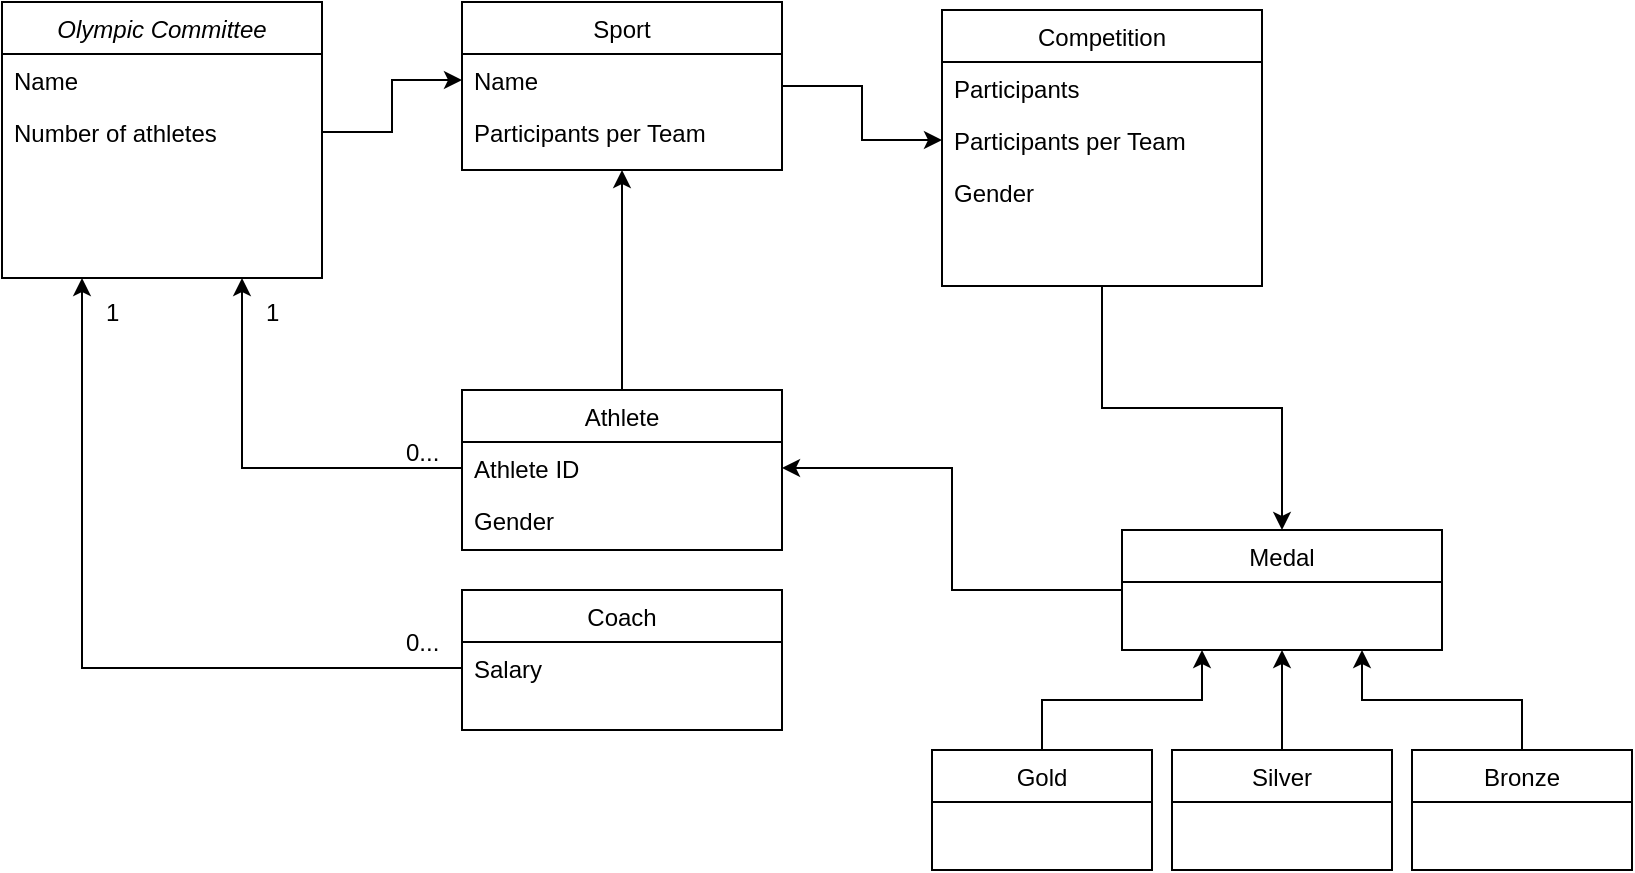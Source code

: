 <mxfile version="15.7.3" type="device"><diagram id="C5RBs43oDa-KdzZeNtuy" name="Page-1"><mxGraphModel dx="1422" dy="794" grid="1" gridSize="10" guides="1" tooltips="1" connect="1" arrows="1" fold="1" page="1" pageScale="1" pageWidth="827" pageHeight="1169" math="0" shadow="0"><root><mxCell id="WIyWlLk6GJQsqaUBKTNV-0"/><mxCell id="WIyWlLk6GJQsqaUBKTNV-1" parent="WIyWlLk6GJQsqaUBKTNV-0"/><mxCell id="XRuyuBpXfUFZvC4480IQ-0" value="Olympic Committee" style="swimlane;fontStyle=2;align=center;verticalAlign=top;childLayout=stackLayout;horizontal=1;startSize=26;horizontalStack=0;resizeParent=1;resizeLast=0;collapsible=1;marginBottom=0;rounded=0;shadow=0;strokeWidth=1;" vertex="1" parent="WIyWlLk6GJQsqaUBKTNV-1"><mxGeometry x="6" y="20" width="160" height="138" as="geometry"><mxRectangle x="230" y="140" width="160" height="26" as="alternateBounds"/></mxGeometry></mxCell><mxCell id="XRuyuBpXfUFZvC4480IQ-1" value="Name" style="text;align=left;verticalAlign=top;spacingLeft=4;spacingRight=4;overflow=hidden;rotatable=0;points=[[0,0.5],[1,0.5]];portConstraint=eastwest;" vertex="1" parent="XRuyuBpXfUFZvC4480IQ-0"><mxGeometry y="26" width="160" height="26" as="geometry"/></mxCell><mxCell id="XRuyuBpXfUFZvC4480IQ-3" value="Number of athletes" style="text;align=left;verticalAlign=top;spacingLeft=4;spacingRight=4;overflow=hidden;rotatable=0;points=[[0,0.5],[1,0.5]];portConstraint=eastwest;" vertex="1" parent="XRuyuBpXfUFZvC4480IQ-0"><mxGeometry y="52" width="160" height="26" as="geometry"/></mxCell><mxCell id="XRuyuBpXfUFZvC4480IQ-65" style="edgeStyle=orthogonalEdgeStyle;rounded=0;orthogonalLoop=1;jettySize=auto;html=1;exitX=0.5;exitY=1;exitDx=0;exitDy=0;entryX=0.5;entryY=0;entryDx=0;entryDy=0;" edge="1" parent="WIyWlLk6GJQsqaUBKTNV-1" source="XRuyuBpXfUFZvC4480IQ-4" target="XRuyuBpXfUFZvC4480IQ-59"><mxGeometry relative="1" as="geometry"/></mxCell><mxCell id="XRuyuBpXfUFZvC4480IQ-4" value="Competition" style="swimlane;fontStyle=0;align=center;verticalAlign=top;childLayout=stackLayout;horizontal=1;startSize=26;horizontalStack=0;resizeParent=1;resizeLast=0;collapsible=1;marginBottom=0;rounded=0;shadow=0;strokeWidth=1;" vertex="1" parent="WIyWlLk6GJQsqaUBKTNV-1"><mxGeometry x="476" y="24" width="160" height="138" as="geometry"><mxRectangle x="130" y="380" width="160" height="26" as="alternateBounds"/></mxGeometry></mxCell><mxCell id="XRuyuBpXfUFZvC4480IQ-5" value="Participants" style="text;align=left;verticalAlign=top;spacingLeft=4;spacingRight=4;overflow=hidden;rotatable=0;points=[[0,0.5],[1,0.5]];portConstraint=eastwest;" vertex="1" parent="XRuyuBpXfUFZvC4480IQ-4"><mxGeometry y="26" width="160" height="26" as="geometry"/></mxCell><mxCell id="XRuyuBpXfUFZvC4480IQ-6" value="Participants per Team" style="text;align=left;verticalAlign=top;spacingLeft=4;spacingRight=4;overflow=hidden;rotatable=0;points=[[0,0.5],[1,0.5]];portConstraint=eastwest;rounded=0;shadow=0;html=0;" vertex="1" parent="XRuyuBpXfUFZvC4480IQ-4"><mxGeometry y="52" width="160" height="26" as="geometry"/></mxCell><mxCell id="XRuyuBpXfUFZvC4480IQ-43" value="Gender" style="text;align=left;verticalAlign=top;spacingLeft=4;spacingRight=4;overflow=hidden;rotatable=0;points=[[0,0.5],[1,0.5]];portConstraint=eastwest;rounded=0;shadow=0;html=0;" vertex="1" parent="XRuyuBpXfUFZvC4480IQ-4"><mxGeometry y="78" width="160" height="26" as="geometry"/></mxCell><mxCell id="XRuyuBpXfUFZvC4480IQ-45" style="edgeStyle=orthogonalEdgeStyle;rounded=0;orthogonalLoop=1;jettySize=auto;html=1;exitX=1;exitY=0.5;exitDx=0;exitDy=0;entryX=0;entryY=0.5;entryDx=0;entryDy=0;" edge="1" parent="WIyWlLk6GJQsqaUBKTNV-1" source="XRuyuBpXfUFZvC4480IQ-7" target="XRuyuBpXfUFZvC4480IQ-6"><mxGeometry relative="1" as="geometry"/></mxCell><mxCell id="XRuyuBpXfUFZvC4480IQ-7" value="Sport" style="swimlane;fontStyle=0;align=center;verticalAlign=top;childLayout=stackLayout;horizontal=1;startSize=26;horizontalStack=0;resizeParent=1;resizeLast=0;collapsible=1;marginBottom=0;rounded=0;shadow=0;strokeWidth=1;" vertex="1" parent="WIyWlLk6GJQsqaUBKTNV-1"><mxGeometry x="236" y="20" width="160" height="84" as="geometry"><mxRectangle x="130" y="380" width="160" height="26" as="alternateBounds"/></mxGeometry></mxCell><mxCell id="XRuyuBpXfUFZvC4480IQ-8" value="Name" style="text;align=left;verticalAlign=top;spacingLeft=4;spacingRight=4;overflow=hidden;rotatable=0;points=[[0,0.5],[1,0.5]];portConstraint=eastwest;" vertex="1" parent="XRuyuBpXfUFZvC4480IQ-7"><mxGeometry y="26" width="160" height="26" as="geometry"/></mxCell><mxCell id="XRuyuBpXfUFZvC4480IQ-9" value="Participants per Team" style="text;align=left;verticalAlign=top;spacingLeft=4;spacingRight=4;overflow=hidden;rotatable=0;points=[[0,0.5],[1,0.5]];portConstraint=eastwest;rounded=0;shadow=0;html=0;" vertex="1" parent="XRuyuBpXfUFZvC4480IQ-7"><mxGeometry y="52" width="160" height="26" as="geometry"/></mxCell><mxCell id="XRuyuBpXfUFZvC4480IQ-44" style="edgeStyle=orthogonalEdgeStyle;rounded=0;orthogonalLoop=1;jettySize=auto;html=1;exitX=0.5;exitY=0;exitDx=0;exitDy=0;entryX=0.5;entryY=1;entryDx=0;entryDy=0;" edge="1" parent="WIyWlLk6GJQsqaUBKTNV-1" source="XRuyuBpXfUFZvC4480IQ-39" target="XRuyuBpXfUFZvC4480IQ-7"><mxGeometry relative="1" as="geometry"/></mxCell><mxCell id="XRuyuBpXfUFZvC4480IQ-39" value="Athlete" style="swimlane;fontStyle=0;align=center;verticalAlign=top;childLayout=stackLayout;horizontal=1;startSize=26;horizontalStack=0;resizeParent=1;resizeLast=0;collapsible=1;marginBottom=0;rounded=0;shadow=0;strokeWidth=1;" vertex="1" parent="WIyWlLk6GJQsqaUBKTNV-1"><mxGeometry x="236" y="214" width="160" height="80" as="geometry"><mxRectangle x="130" y="380" width="160" height="26" as="alternateBounds"/></mxGeometry></mxCell><mxCell id="XRuyuBpXfUFZvC4480IQ-40" value="Athlete ID" style="text;align=left;verticalAlign=top;spacingLeft=4;spacingRight=4;overflow=hidden;rotatable=0;points=[[0,0.5],[1,0.5]];portConstraint=eastwest;" vertex="1" parent="XRuyuBpXfUFZvC4480IQ-39"><mxGeometry y="26" width="160" height="26" as="geometry"/></mxCell><mxCell id="XRuyuBpXfUFZvC4480IQ-41" value="Gender" style="text;align=left;verticalAlign=top;spacingLeft=4;spacingRight=4;overflow=hidden;rotatable=0;points=[[0,0.5],[1,0.5]];portConstraint=eastwest;rounded=0;shadow=0;html=0;" vertex="1" parent="XRuyuBpXfUFZvC4480IQ-39"><mxGeometry y="52" width="160" height="26" as="geometry"/></mxCell><mxCell id="XRuyuBpXfUFZvC4480IQ-42" style="edgeStyle=orthogonalEdgeStyle;rounded=0;orthogonalLoop=1;jettySize=auto;html=1;exitX=0;exitY=0.5;exitDx=0;exitDy=0;entryX=0.75;entryY=1;entryDx=0;entryDy=0;" edge="1" parent="WIyWlLk6GJQsqaUBKTNV-1" source="XRuyuBpXfUFZvC4480IQ-40" target="XRuyuBpXfUFZvC4480IQ-0"><mxGeometry relative="1" as="geometry"/></mxCell><mxCell id="XRuyuBpXfUFZvC4480IQ-47" style="edgeStyle=orthogonalEdgeStyle;rounded=0;orthogonalLoop=1;jettySize=auto;html=1;exitX=1;exitY=0.5;exitDx=0;exitDy=0;entryX=0;entryY=0.5;entryDx=0;entryDy=0;" edge="1" parent="WIyWlLk6GJQsqaUBKTNV-1" source="XRuyuBpXfUFZvC4480IQ-3" target="XRuyuBpXfUFZvC4480IQ-8"><mxGeometry relative="1" as="geometry"/></mxCell><mxCell id="XRuyuBpXfUFZvC4480IQ-48" value="0..." style="resizable=0;align=left;verticalAlign=bottom;labelBackgroundColor=none;fontSize=12;" connectable="0" vertex="1" parent="WIyWlLk6GJQsqaUBKTNV-1"><mxGeometry x="206" y="254" as="geometry"/></mxCell><mxCell id="XRuyuBpXfUFZvC4480IQ-49" value="1" style="resizable=0;align=left;verticalAlign=bottom;labelBackgroundColor=none;fontSize=12;" connectable="0" vertex="1" parent="WIyWlLk6GJQsqaUBKTNV-1"><mxGeometry x="136" y="184" as="geometry"/></mxCell><mxCell id="XRuyuBpXfUFZvC4480IQ-57" value="Coach" style="swimlane;fontStyle=0;align=center;verticalAlign=top;childLayout=stackLayout;horizontal=1;startSize=26;horizontalStack=0;resizeParent=1;resizeLast=0;collapsible=1;marginBottom=0;rounded=0;shadow=0;strokeWidth=1;" vertex="1" parent="WIyWlLk6GJQsqaUBKTNV-1"><mxGeometry x="236" y="314" width="160" height="70" as="geometry"><mxRectangle x="340" y="380" width="170" height="26" as="alternateBounds"/></mxGeometry></mxCell><mxCell id="XRuyuBpXfUFZvC4480IQ-58" value="Salary" style="text;align=left;verticalAlign=top;spacingLeft=4;spacingRight=4;overflow=hidden;rotatable=0;points=[[0,0.5],[1,0.5]];portConstraint=eastwest;" vertex="1" parent="XRuyuBpXfUFZvC4480IQ-57"><mxGeometry y="26" width="160" height="26" as="geometry"/></mxCell><mxCell id="XRuyuBpXfUFZvC4480IQ-66" style="edgeStyle=orthogonalEdgeStyle;rounded=0;orthogonalLoop=1;jettySize=auto;html=1;exitX=0;exitY=0.5;exitDx=0;exitDy=0;entryX=1;entryY=0.5;entryDx=0;entryDy=0;" edge="1" parent="WIyWlLk6GJQsqaUBKTNV-1" source="XRuyuBpXfUFZvC4480IQ-59" target="XRuyuBpXfUFZvC4480IQ-40"><mxGeometry relative="1" as="geometry"/></mxCell><mxCell id="XRuyuBpXfUFZvC4480IQ-59" value="Medal" style="swimlane;fontStyle=0;align=center;verticalAlign=top;childLayout=stackLayout;horizontal=1;startSize=26;horizontalStack=0;resizeParent=1;resizeLast=0;collapsible=1;marginBottom=0;rounded=0;shadow=0;strokeWidth=1;" vertex="1" parent="WIyWlLk6GJQsqaUBKTNV-1"><mxGeometry x="566" y="284" width="160" height="60" as="geometry"><mxRectangle x="340" y="380" width="170" height="26" as="alternateBounds"/></mxGeometry></mxCell><mxCell id="XRuyuBpXfUFZvC4480IQ-62" value="1" style="resizable=0;align=left;verticalAlign=bottom;labelBackgroundColor=none;fontSize=12;" connectable="0" vertex="1" parent="WIyWlLk6GJQsqaUBKTNV-1"><mxGeometry x="56" y="184" as="geometry"/></mxCell><mxCell id="XRuyuBpXfUFZvC4480IQ-63" value="0..." style="resizable=0;align=left;verticalAlign=bottom;labelBackgroundColor=none;fontSize=12;" connectable="0" vertex="1" parent="WIyWlLk6GJQsqaUBKTNV-1"><mxGeometry x="206" y="349" as="geometry"/></mxCell><mxCell id="XRuyuBpXfUFZvC4480IQ-75" style="edgeStyle=orthogonalEdgeStyle;rounded=0;orthogonalLoop=1;jettySize=auto;html=1;exitX=0.5;exitY=0;exitDx=0;exitDy=0;entryX=0.5;entryY=1;entryDx=0;entryDy=0;" edge="1" parent="WIyWlLk6GJQsqaUBKTNV-1" source="XRuyuBpXfUFZvC4480IQ-70" target="XRuyuBpXfUFZvC4480IQ-59"><mxGeometry relative="1" as="geometry"/></mxCell><mxCell id="XRuyuBpXfUFZvC4480IQ-70" value="Silver" style="swimlane;fontStyle=0;align=center;verticalAlign=top;childLayout=stackLayout;horizontal=1;startSize=26;horizontalStack=0;resizeParent=1;resizeLast=0;collapsible=1;marginBottom=0;rounded=0;shadow=0;strokeWidth=1;" vertex="1" parent="WIyWlLk6GJQsqaUBKTNV-1"><mxGeometry x="591" y="394" width="110" height="60" as="geometry"><mxRectangle x="340" y="380" width="170" height="26" as="alternateBounds"/></mxGeometry></mxCell><mxCell id="XRuyuBpXfUFZvC4480IQ-77" style="edgeStyle=orthogonalEdgeStyle;rounded=0;orthogonalLoop=1;jettySize=auto;html=1;exitX=0.5;exitY=0;exitDx=0;exitDy=0;entryX=0.25;entryY=1;entryDx=0;entryDy=0;" edge="1" parent="WIyWlLk6GJQsqaUBKTNV-1" source="XRuyuBpXfUFZvC4480IQ-71" target="XRuyuBpXfUFZvC4480IQ-59"><mxGeometry relative="1" as="geometry"/></mxCell><mxCell id="XRuyuBpXfUFZvC4480IQ-71" value="Gold" style="swimlane;fontStyle=0;align=center;verticalAlign=top;childLayout=stackLayout;horizontal=1;startSize=26;horizontalStack=0;resizeParent=1;resizeLast=0;collapsible=1;marginBottom=0;rounded=0;shadow=0;strokeWidth=1;" vertex="1" parent="WIyWlLk6GJQsqaUBKTNV-1"><mxGeometry x="471" y="394" width="110" height="60" as="geometry"><mxRectangle x="340" y="380" width="170" height="26" as="alternateBounds"/></mxGeometry></mxCell><mxCell id="XRuyuBpXfUFZvC4480IQ-78" style="edgeStyle=orthogonalEdgeStyle;rounded=0;orthogonalLoop=1;jettySize=auto;html=1;exitX=0.5;exitY=0;exitDx=0;exitDy=0;entryX=0.75;entryY=1;entryDx=0;entryDy=0;" edge="1" parent="WIyWlLk6GJQsqaUBKTNV-1" source="XRuyuBpXfUFZvC4480IQ-73" target="XRuyuBpXfUFZvC4480IQ-59"><mxGeometry relative="1" as="geometry"/></mxCell><mxCell id="XRuyuBpXfUFZvC4480IQ-73" value="Bronze" style="swimlane;fontStyle=0;align=center;verticalAlign=top;childLayout=stackLayout;horizontal=1;startSize=26;horizontalStack=0;resizeParent=1;resizeLast=0;collapsible=1;marginBottom=0;rounded=0;shadow=0;strokeWidth=1;" vertex="1" parent="WIyWlLk6GJQsqaUBKTNV-1"><mxGeometry x="711" y="394" width="110" height="60" as="geometry"><mxRectangle x="340" y="380" width="170" height="26" as="alternateBounds"/></mxGeometry></mxCell><mxCell id="XRuyuBpXfUFZvC4480IQ-79" style="edgeStyle=orthogonalEdgeStyle;rounded=0;orthogonalLoop=1;jettySize=auto;html=1;exitX=0;exitY=0.5;exitDx=0;exitDy=0;entryX=0.25;entryY=1;entryDx=0;entryDy=0;" edge="1" parent="WIyWlLk6GJQsqaUBKTNV-1" source="XRuyuBpXfUFZvC4480IQ-58" target="XRuyuBpXfUFZvC4480IQ-0"><mxGeometry relative="1" as="geometry"/></mxCell></root></mxGraphModel></diagram></mxfile>